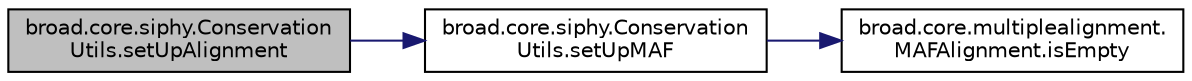 digraph "broad.core.siphy.ConservationUtils.setUpAlignment"
{
  edge [fontname="Helvetica",fontsize="10",labelfontname="Helvetica",labelfontsize="10"];
  node [fontname="Helvetica",fontsize="10",shape=record];
  rankdir="LR";
  Node1 [label="broad.core.siphy.Conservation\lUtils.setUpAlignment",height=0.2,width=0.4,color="black", fillcolor="grey75", style="filled" fontcolor="black"];
  Node1 -> Node2 [color="midnightblue",fontsize="10",style="solid",fontname="Helvetica"];
  Node2 [label="broad.core.siphy.Conservation\lUtils.setUpMAF",height=0.2,width=0.4,color="black", fillcolor="white", style="filled",URL="$classbroad_1_1core_1_1siphy_1_1_conservation_utils.html#ae322901c948bd97e564e120f7f98046c"];
  Node2 -> Node3 [color="midnightblue",fontsize="10",style="solid",fontname="Helvetica"];
  Node3 [label="broad.core.multiplealignment.\lMAFAlignment.isEmpty",height=0.2,width=0.4,color="black", fillcolor="white", style="filled",URL="$classbroad_1_1core_1_1multiplealignment_1_1_m_a_f_alignment.html#ac9afcd9e472b40be045969b06ae38ab6"];
}
